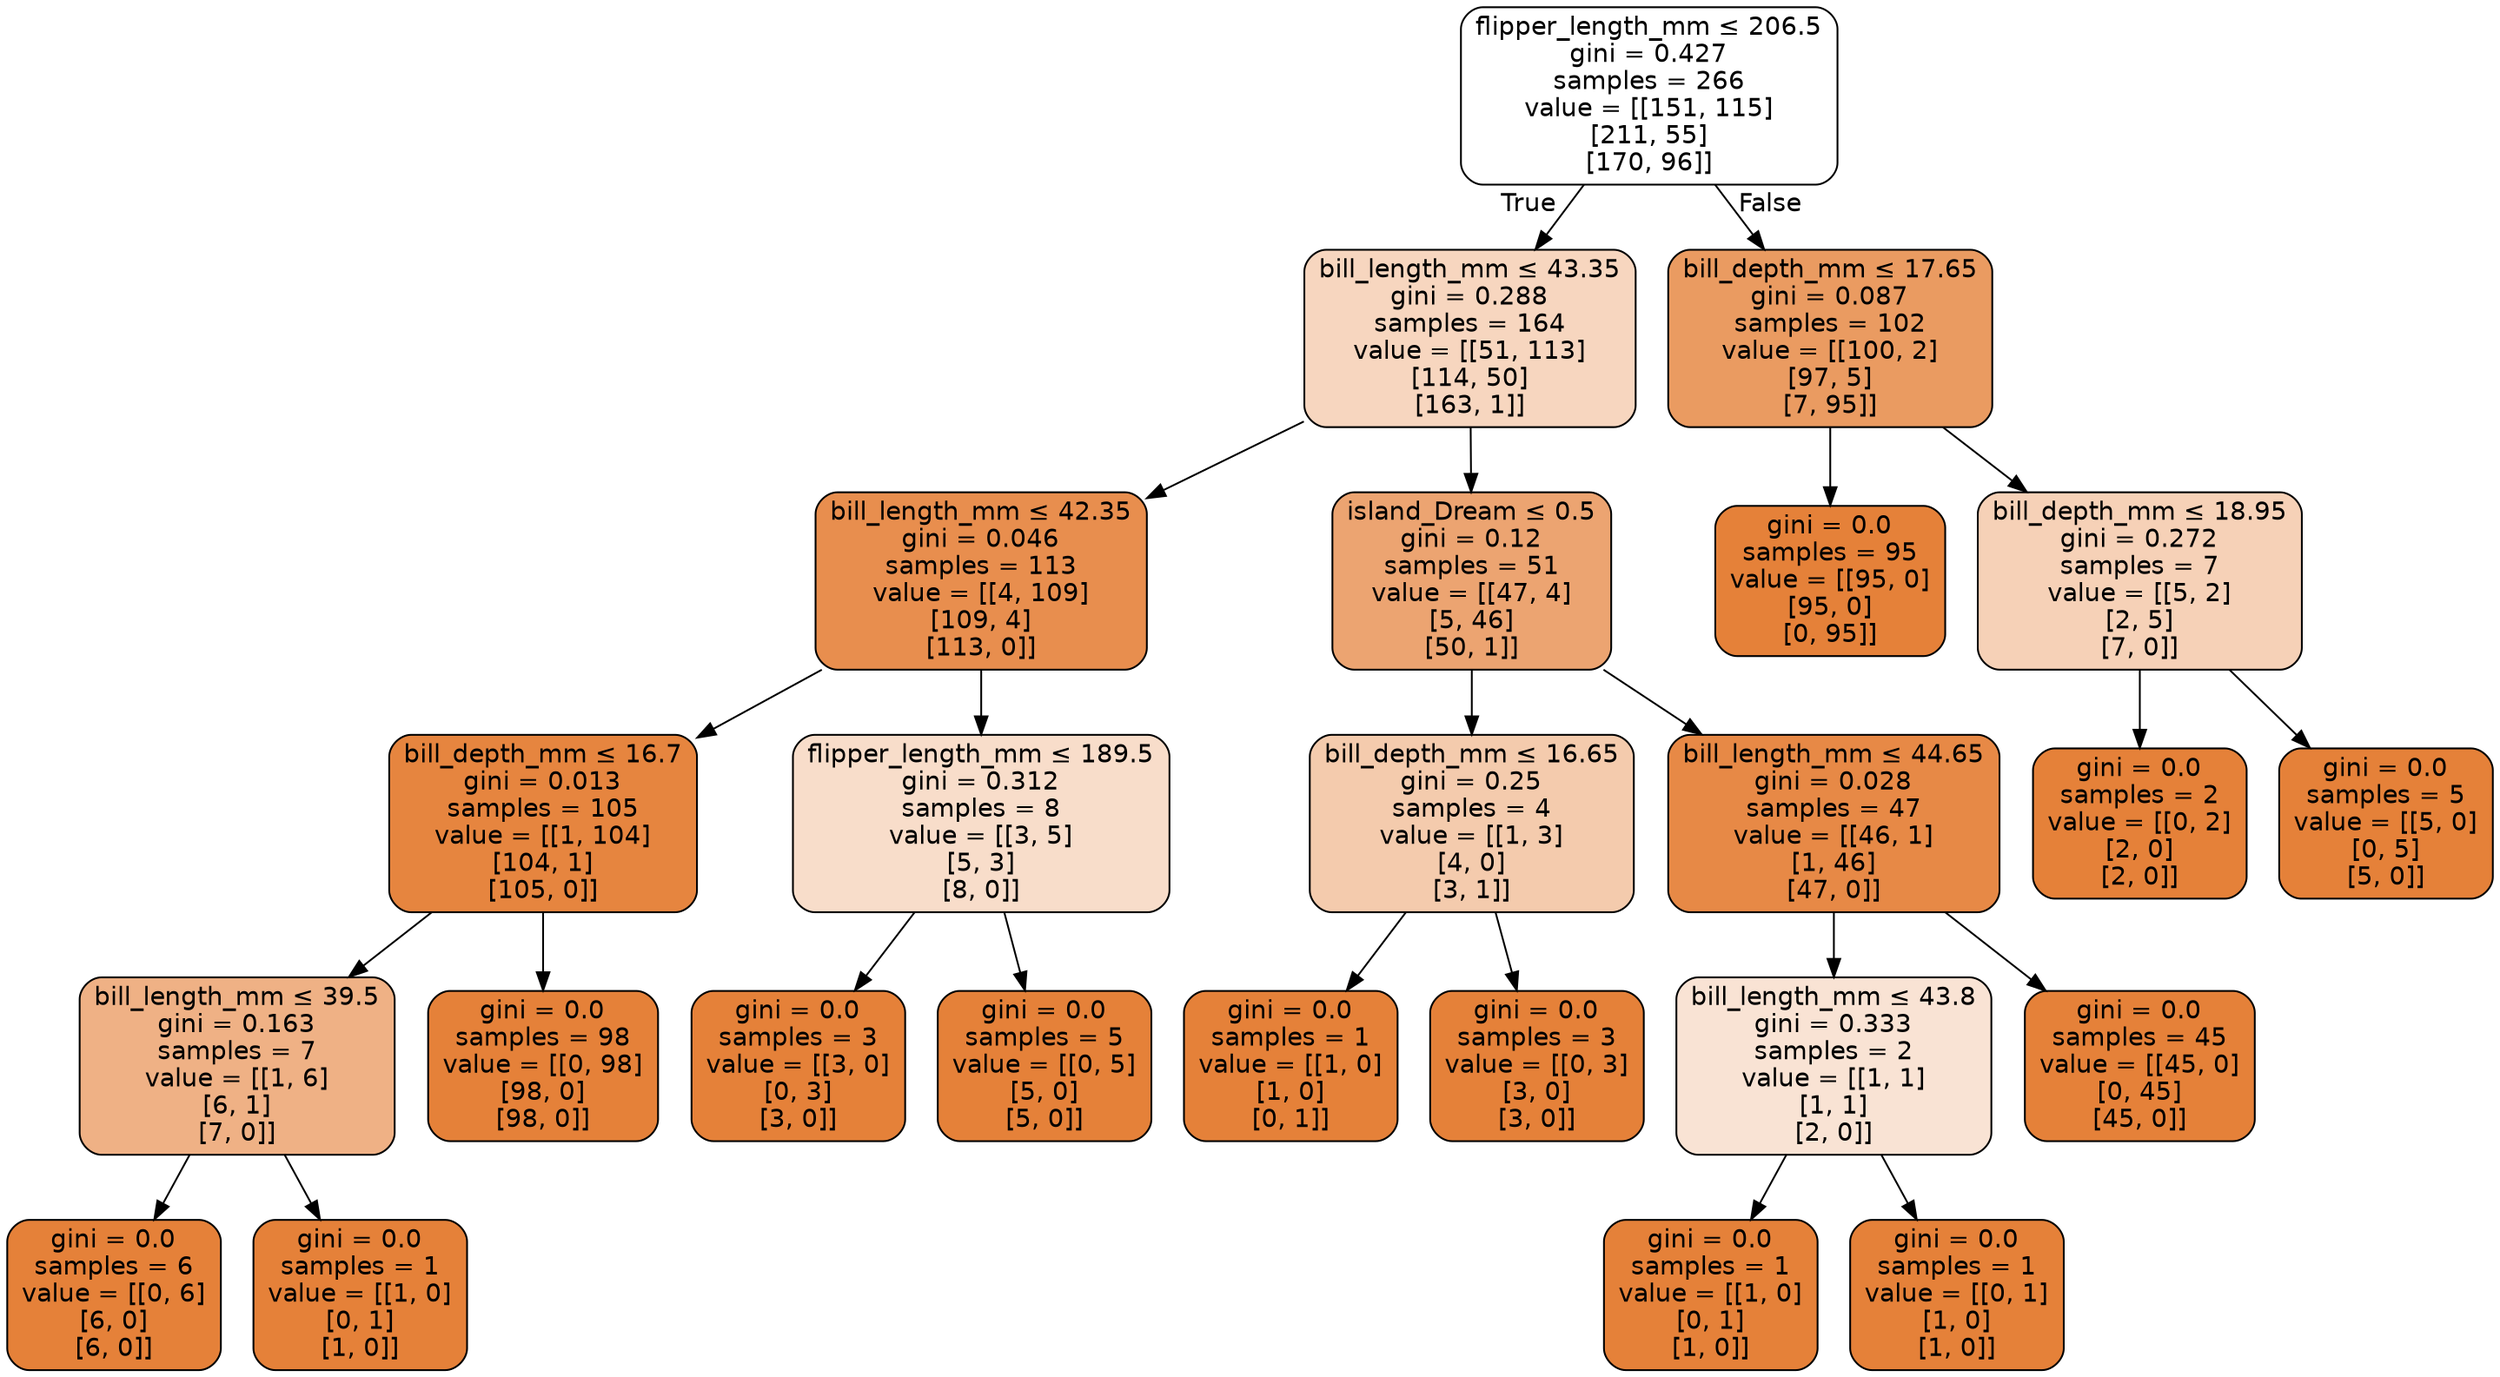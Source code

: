 digraph Tree {
node [shape=box, style="filled, rounded", color="black", fontname="helvetica"] ;
edge [fontname="helvetica"] ;
0 [label=<flipper_length_mm &le; 206.5<br/>gini = 0.427<br/>samples = 266<br/>value = [[151, 115]<br/>[211, 55]<br/>[170, 96]]>, fillcolor="#ffffff"] ;
1 [label=<bill_length_mm &le; 43.35<br/>gini = 0.288<br/>samples = 164<br/>value = [[51, 113]<br/>[114, 50]<br/>[163, 1]]>, fillcolor="#f7d6bf"] ;
0 -> 1 [labeldistance=2.5, labelangle=45, headlabel="True"] ;
2 [label=<bill_length_mm &le; 42.35<br/>gini = 0.046<br/>samples = 113<br/>value = [[4, 109]<br/>[109, 4]<br/>[113, 0]]>, fillcolor="#e88e4e"] ;
1 -> 2 ;
3 [label=<bill_depth_mm &le; 16.7<br/>gini = 0.013<br/>samples = 105<br/>value = [[1, 104]<br/>[104, 1]<br/>[105, 0]]>, fillcolor="#e6853f"] ;
2 -> 3 ;
4 [label=<bill_length_mm &le; 39.5<br/>gini = 0.163<br/>samples = 7<br/>value = [[1, 6]<br/>[6, 1]<br/>[7, 0]]>, fillcolor="#efb185"] ;
3 -> 4 ;
5 [label=<gini = 0.0<br/>samples = 6<br/>value = [[0, 6]<br/>[6, 0]<br/>[6, 0]]>, fillcolor="#e58139"] ;
4 -> 5 ;
6 [label=<gini = 0.0<br/>samples = 1<br/>value = [[1, 0]<br/>[0, 1]<br/>[1, 0]]>, fillcolor="#e58139"] ;
4 -> 6 ;
7 [label=<gini = 0.0<br/>samples = 98<br/>value = [[0, 98]<br/>[98, 0]<br/>[98, 0]]>, fillcolor="#e58139"] ;
3 -> 7 ;
8 [label=<flipper_length_mm &le; 189.5<br/>gini = 0.312<br/>samples = 8<br/>value = [[3, 5]<br/>[5, 3]<br/>[8, 0]]>, fillcolor="#f8ddca"] ;
2 -> 8 ;
9 [label=<gini = 0.0<br/>samples = 3<br/>value = [[3, 0]<br/>[0, 3]<br/>[3, 0]]>, fillcolor="#e58139"] ;
8 -> 9 ;
10 [label=<gini = 0.0<br/>samples = 5<br/>value = [[0, 5]<br/>[5, 0]<br/>[5, 0]]>, fillcolor="#e58139"] ;
8 -> 10 ;
11 [label=<island_Dream &le; 0.5<br/>gini = 0.12<br/>samples = 51<br/>value = [[47, 4]<br/>[5, 46]<br/>[50, 1]]>, fillcolor="#eca471"] ;
1 -> 11 ;
12 [label=<bill_depth_mm &le; 16.65<br/>gini = 0.25<br/>samples = 4<br/>value = [[1, 3]<br/>[4, 0]<br/>[3, 1]]>, fillcolor="#f4cbad"] ;
11 -> 12 ;
13 [label=<gini = 0.0<br/>samples = 1<br/>value = [[1, 0]<br/>[1, 0]<br/>[0, 1]]>, fillcolor="#e58139"] ;
12 -> 13 ;
14 [label=<gini = 0.0<br/>samples = 3<br/>value = [[0, 3]<br/>[3, 0]<br/>[3, 0]]>, fillcolor="#e58139"] ;
12 -> 14 ;
15 [label=<bill_length_mm &le; 44.65<br/>gini = 0.028<br/>samples = 47<br/>value = [[46, 1]<br/>[1, 46]<br/>[47, 0]]>, fillcolor="#e78946"] ;
11 -> 15 ;
16 [label=<bill_length_mm &le; 43.8<br/>gini = 0.333<br/>samples = 2<br/>value = [[1, 1]<br/>[1, 1]<br/>[2, 0]]>, fillcolor="#f9e3d4"] ;
15 -> 16 ;
17 [label=<gini = 0.0<br/>samples = 1<br/>value = [[1, 0]<br/>[0, 1]<br/>[1, 0]]>, fillcolor="#e58139"] ;
16 -> 17 ;
18 [label=<gini = 0.0<br/>samples = 1<br/>value = [[0, 1]<br/>[1, 0]<br/>[1, 0]]>, fillcolor="#e58139"] ;
16 -> 18 ;
19 [label=<gini = 0.0<br/>samples = 45<br/>value = [[45, 0]<br/>[0, 45]<br/>[45, 0]]>, fillcolor="#e58139"] ;
15 -> 19 ;
20 [label=<bill_depth_mm &le; 17.65<br/>gini = 0.087<br/>samples = 102<br/>value = [[100, 2]<br/>[97, 5]<br/>[7, 95]]>, fillcolor="#ea9b61"] ;
0 -> 20 [labeldistance=2.5, labelangle=-45, headlabel="False"] ;
21 [label=<gini = 0.0<br/>samples = 95<br/>value = [[95, 0]<br/>[95, 0]<br/>[0, 95]]>, fillcolor="#e58139"] ;
20 -> 21 ;
22 [label=<bill_depth_mm &le; 18.95<br/>gini = 0.272<br/>samples = 7<br/>value = [[5, 2]<br/>[2, 5]<br/>[7, 0]]>, fillcolor="#f6d1b7"] ;
20 -> 22 ;
23 [label=<gini = 0.0<br/>samples = 2<br/>value = [[0, 2]<br/>[2, 0]<br/>[2, 0]]>, fillcolor="#e58139"] ;
22 -> 23 ;
24 [label=<gini = 0.0<br/>samples = 5<br/>value = [[5, 0]<br/>[0, 5]<br/>[5, 0]]>, fillcolor="#e58139"] ;
22 -> 24 ;
}